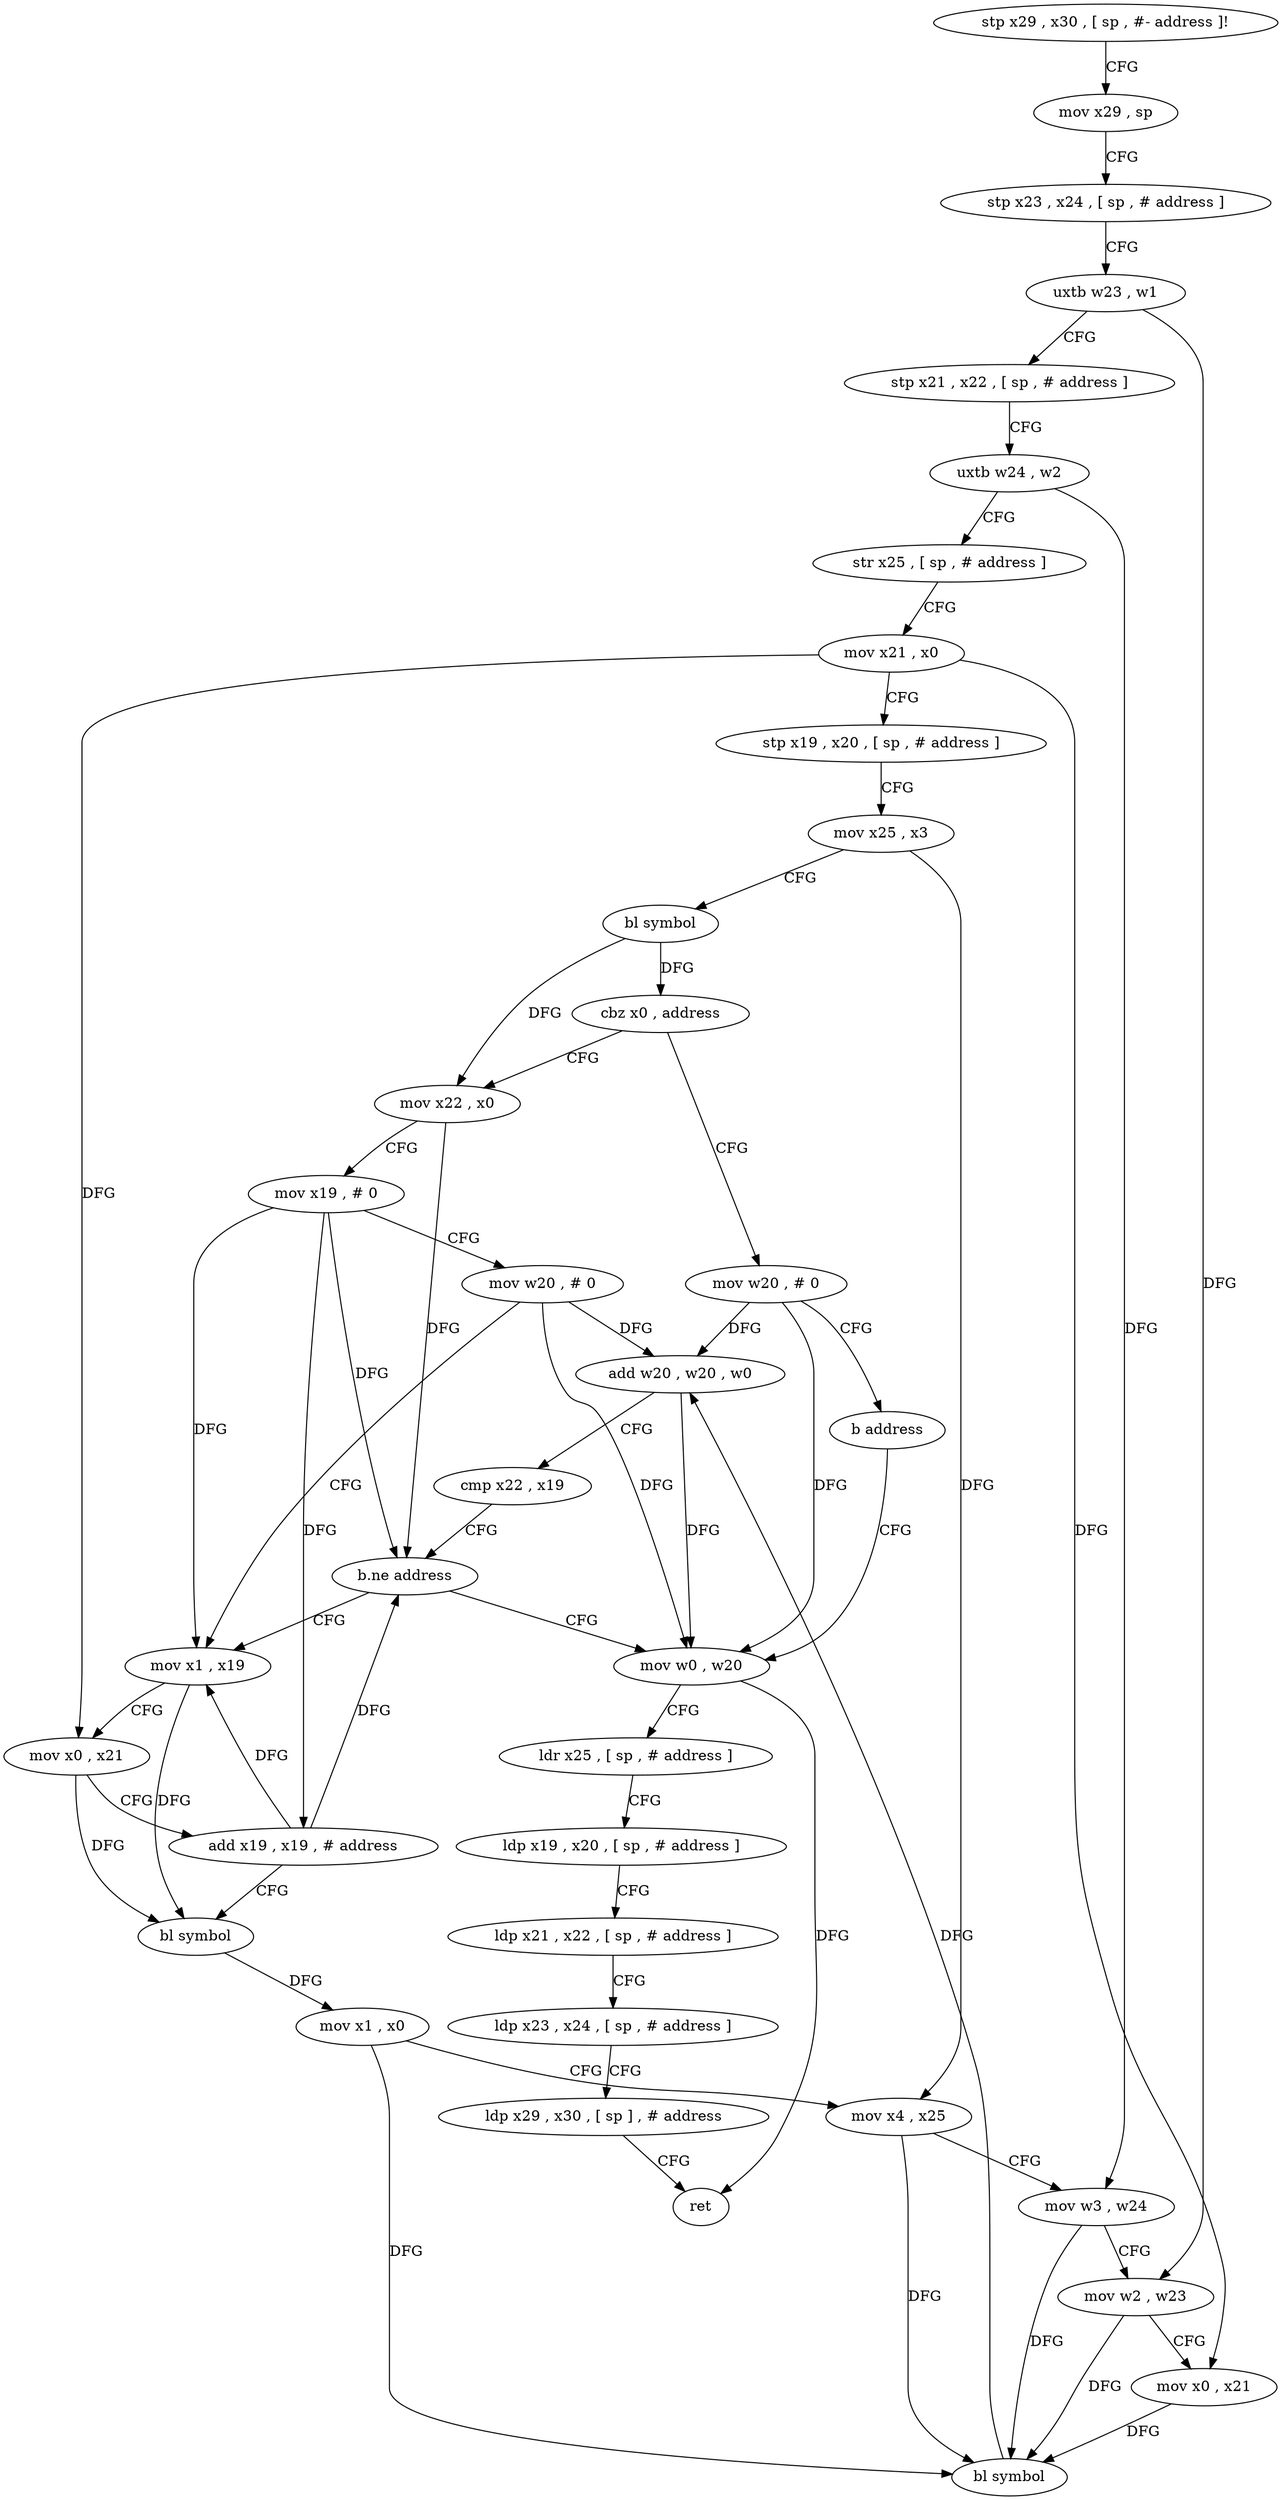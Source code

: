 digraph "func" {
"119240" [label = "stp x29 , x30 , [ sp , #- address ]!" ]
"119244" [label = "mov x29 , sp" ]
"119248" [label = "stp x23 , x24 , [ sp , # address ]" ]
"119252" [label = "uxtb w23 , w1" ]
"119256" [label = "stp x21 , x22 , [ sp , # address ]" ]
"119260" [label = "uxtb w24 , w2" ]
"119264" [label = "str x25 , [ sp , # address ]" ]
"119268" [label = "mov x21 , x0" ]
"119272" [label = "stp x19 , x20 , [ sp , # address ]" ]
"119276" [label = "mov x25 , x3" ]
"119280" [label = "bl symbol" ]
"119284" [label = "cbz x0 , address" ]
"119380" [label = "mov w20 , # 0" ]
"119288" [label = "mov x22 , x0" ]
"119384" [label = "b address" ]
"119352" [label = "mov w0 , w20" ]
"119292" [label = "mov x19 , # 0" ]
"119296" [label = "mov w20 , # 0" ]
"119300" [label = "mov x1 , x19" ]
"119356" [label = "ldr x25 , [ sp , # address ]" ]
"119360" [label = "ldp x19 , x20 , [ sp , # address ]" ]
"119364" [label = "ldp x21 , x22 , [ sp , # address ]" ]
"119368" [label = "ldp x23 , x24 , [ sp , # address ]" ]
"119372" [label = "ldp x29 , x30 , [ sp ] , # address" ]
"119376" [label = "ret" ]
"119304" [label = "mov x0 , x21" ]
"119308" [label = "add x19 , x19 , # address" ]
"119312" [label = "bl symbol" ]
"119316" [label = "mov x1 , x0" ]
"119320" [label = "mov x4 , x25" ]
"119324" [label = "mov w3 , w24" ]
"119328" [label = "mov w2 , w23" ]
"119332" [label = "mov x0 , x21" ]
"119336" [label = "bl symbol" ]
"119340" [label = "add w20 , w20 , w0" ]
"119344" [label = "cmp x22 , x19" ]
"119348" [label = "b.ne address" ]
"119240" -> "119244" [ label = "CFG" ]
"119244" -> "119248" [ label = "CFG" ]
"119248" -> "119252" [ label = "CFG" ]
"119252" -> "119256" [ label = "CFG" ]
"119252" -> "119328" [ label = "DFG" ]
"119256" -> "119260" [ label = "CFG" ]
"119260" -> "119264" [ label = "CFG" ]
"119260" -> "119324" [ label = "DFG" ]
"119264" -> "119268" [ label = "CFG" ]
"119268" -> "119272" [ label = "CFG" ]
"119268" -> "119304" [ label = "DFG" ]
"119268" -> "119332" [ label = "DFG" ]
"119272" -> "119276" [ label = "CFG" ]
"119276" -> "119280" [ label = "CFG" ]
"119276" -> "119320" [ label = "DFG" ]
"119280" -> "119284" [ label = "DFG" ]
"119280" -> "119288" [ label = "DFG" ]
"119284" -> "119380" [ label = "CFG" ]
"119284" -> "119288" [ label = "CFG" ]
"119380" -> "119384" [ label = "CFG" ]
"119380" -> "119352" [ label = "DFG" ]
"119380" -> "119340" [ label = "DFG" ]
"119288" -> "119292" [ label = "CFG" ]
"119288" -> "119348" [ label = "DFG" ]
"119384" -> "119352" [ label = "CFG" ]
"119352" -> "119356" [ label = "CFG" ]
"119352" -> "119376" [ label = "DFG" ]
"119292" -> "119296" [ label = "CFG" ]
"119292" -> "119300" [ label = "DFG" ]
"119292" -> "119308" [ label = "DFG" ]
"119292" -> "119348" [ label = "DFG" ]
"119296" -> "119300" [ label = "CFG" ]
"119296" -> "119352" [ label = "DFG" ]
"119296" -> "119340" [ label = "DFG" ]
"119300" -> "119304" [ label = "CFG" ]
"119300" -> "119312" [ label = "DFG" ]
"119356" -> "119360" [ label = "CFG" ]
"119360" -> "119364" [ label = "CFG" ]
"119364" -> "119368" [ label = "CFG" ]
"119368" -> "119372" [ label = "CFG" ]
"119372" -> "119376" [ label = "CFG" ]
"119304" -> "119308" [ label = "CFG" ]
"119304" -> "119312" [ label = "DFG" ]
"119308" -> "119312" [ label = "CFG" ]
"119308" -> "119300" [ label = "DFG" ]
"119308" -> "119348" [ label = "DFG" ]
"119312" -> "119316" [ label = "DFG" ]
"119316" -> "119320" [ label = "CFG" ]
"119316" -> "119336" [ label = "DFG" ]
"119320" -> "119324" [ label = "CFG" ]
"119320" -> "119336" [ label = "DFG" ]
"119324" -> "119328" [ label = "CFG" ]
"119324" -> "119336" [ label = "DFG" ]
"119328" -> "119332" [ label = "CFG" ]
"119328" -> "119336" [ label = "DFG" ]
"119332" -> "119336" [ label = "DFG" ]
"119336" -> "119340" [ label = "DFG" ]
"119340" -> "119344" [ label = "CFG" ]
"119340" -> "119352" [ label = "DFG" ]
"119344" -> "119348" [ label = "CFG" ]
"119348" -> "119300" [ label = "CFG" ]
"119348" -> "119352" [ label = "CFG" ]
}
